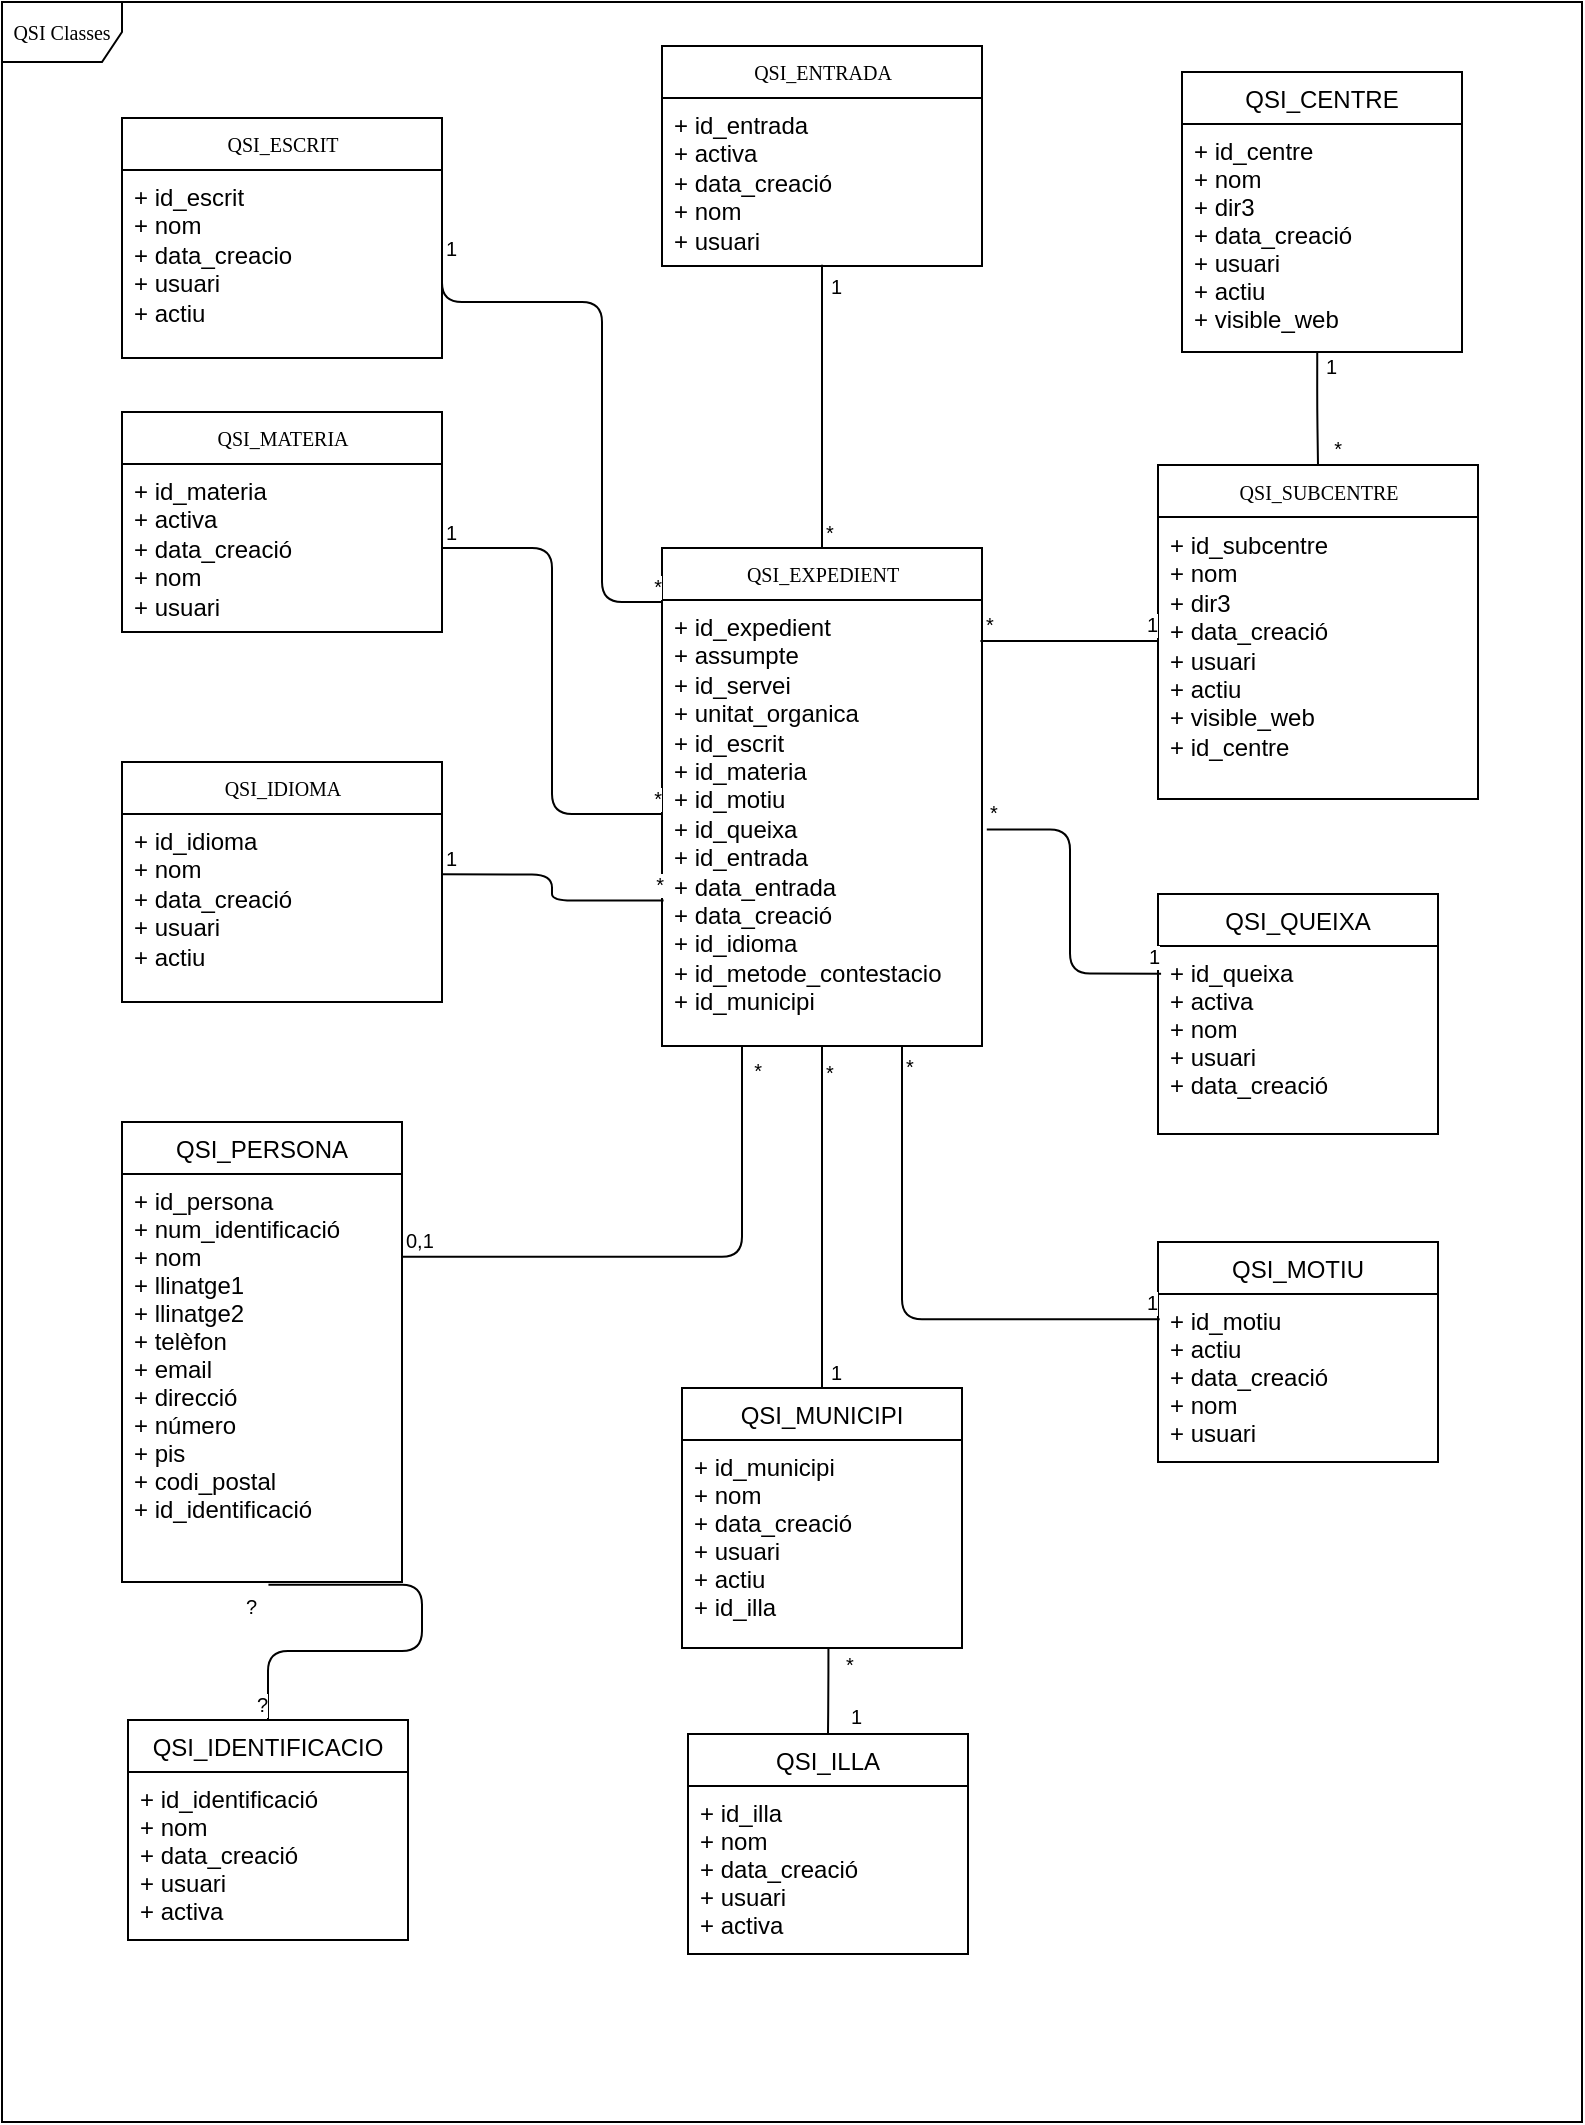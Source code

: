 <mxfile version="10.6.7" type="github"><diagram name="Page-1" id="c4acf3e9-155e-7222-9cf6-157b1a14988f"><mxGraphModel dx="1010" dy="583" grid="1" gridSize="10" guides="1" tooltips="1" connect="1" arrows="1" fold="1" page="1" pageScale="1" pageWidth="850" pageHeight="1100" background="#ffffff" math="0" shadow="0"><root><mxCell id="0"/><mxCell id="1" parent="0"/><mxCell id="17acba5748e5396b-1" value="QSI Classes" style="shape=umlFrame;whiteSpace=wrap;html=1;rounded=0;shadow=0;comic=0;labelBackgroundColor=none;strokeColor=#000000;strokeWidth=1;fillColor=#ffffff;fontFamily=Verdana;fontSize=10;fontColor=#000000;align=center;" parent="1" vertex="1"><mxGeometry x="20" y="20" width="790" height="1060" as="geometry"/></mxCell><mxCell id="17acba5748e5396b-2" value="QSI_SUBCENTRE" style="swimlane;html=1;fontStyle=0;childLayout=stackLayout;horizontal=1;startSize=26;fillColor=none;horizontalStack=0;resizeParent=1;resizeLast=0;collapsible=1;marginBottom=0;swimlaneFillColor=#ffffff;rounded=0;shadow=0;comic=0;labelBackgroundColor=none;strokeColor=#000000;strokeWidth=1;fontFamily=Verdana;fontSize=10;fontColor=#000000;align=center;" parent="1" vertex="1"><mxGeometry x="598" y="251.5" width="160" height="167" as="geometry"/></mxCell><mxCell id="17acba5748e5396b-3" value="+ id_subcentre&lt;br&gt;+ nom&lt;br&gt;+ dir3&lt;br&gt;+ data_creació&lt;br&gt;+ usuari&lt;br&gt;+ actiu&lt;br&gt;+ visible_web&lt;br&gt;+ id_centre&lt;br&gt;" style="text;html=1;strokeColor=none;fillColor=none;align=left;verticalAlign=top;spacingLeft=4;spacingRight=4;whiteSpace=wrap;overflow=hidden;rotatable=0;points=[[0,0.5],[1,0.5]];portConstraint=eastwest;" parent="17acba5748e5396b-2" vertex="1"><mxGeometry y="26" width="160" height="124" as="geometry"/></mxCell><mxCell id="17acba5748e5396b-20" value="QSI_ENTRADA" style="swimlane;html=1;fontStyle=0;childLayout=stackLayout;horizontal=1;startSize=26;fillColor=none;horizontalStack=0;resizeParent=1;resizeLast=0;collapsible=1;marginBottom=0;swimlaneFillColor=#ffffff;rounded=0;shadow=0;comic=0;labelBackgroundColor=none;strokeColor=#000000;strokeWidth=1;fontFamily=Verdana;fontSize=10;fontColor=#000000;align=center;" parent="1" vertex="1"><mxGeometry x="350" y="42" width="160" height="110" as="geometry"/></mxCell><mxCell id="17acba5748e5396b-21" value="+ id_entrada&lt;br&gt;+ activa&lt;br&gt;+ data_creació&lt;br&gt;+ nom&lt;br&gt;+ usuari&lt;br&gt;" style="text;html=1;strokeColor=none;fillColor=none;align=left;verticalAlign=top;spacingLeft=4;spacingRight=4;whiteSpace=wrap;overflow=hidden;rotatable=0;points=[[0,0.5],[1,0.5]];portConstraint=eastwest;" parent="17acba5748e5396b-20" vertex="1"><mxGeometry y="26" width="160" height="84" as="geometry"/></mxCell><mxCell id="17acba5748e5396b-30" value="QSI_EXPEDIENT" style="swimlane;html=1;fontStyle=0;childLayout=stackLayout;horizontal=1;startSize=26;fillColor=none;horizontalStack=0;resizeParent=1;resizeLast=0;collapsible=1;marginBottom=0;swimlaneFillColor=#ffffff;rounded=0;shadow=0;comic=0;labelBackgroundColor=none;strokeColor=#000000;strokeWidth=1;fontFamily=Verdana;fontSize=10;fontColor=#000000;align=center;" parent="1" vertex="1"><mxGeometry x="350" y="293" width="160" height="249" as="geometry"/></mxCell><mxCell id="17acba5748e5396b-31" value="+ id_expedient&lt;br&gt;+ assumpte&lt;br&gt;+ id_servei&lt;br&gt;+ unitat_organica&lt;br&gt;+ id_escrit&lt;br&gt;+ id_materia&lt;br&gt;+ id_motiu&lt;br&gt;+ id_queixa&lt;br&gt;+ id_entrada&lt;br&gt;+ data_entrada&lt;br&gt;+ data_creació&lt;br&gt;+ id_idioma&lt;br&gt;+ id_metode_contestacio&lt;br&gt;+ id_municipi&lt;br&gt;&lt;br&gt;" style="text;html=1;strokeColor=none;fillColor=none;align=left;verticalAlign=top;spacingLeft=4;spacingRight=4;whiteSpace=wrap;overflow=hidden;rotatable=0;points=[[0,0.5],[1,0.5]];portConstraint=eastwest;" parent="17acba5748e5396b-30" vertex="1"><mxGeometry y="26" width="160" height="214" as="geometry"/></mxCell><mxCell id="17acba5748e5396b-44" value="QSI_IDIOMA" style="swimlane;html=1;fontStyle=0;childLayout=stackLayout;horizontal=1;startSize=26;fillColor=none;horizontalStack=0;resizeParent=1;resizeLast=0;collapsible=1;marginBottom=0;swimlaneFillColor=#ffffff;rounded=0;shadow=0;comic=0;labelBackgroundColor=none;strokeColor=#000000;strokeWidth=1;fontFamily=Verdana;fontSize=10;fontColor=#000000;align=center;" parent="1" vertex="1"><mxGeometry x="80" y="400" width="160" height="120" as="geometry"/></mxCell><mxCell id="17acba5748e5396b-45" value="+ id_idioma&lt;br&gt;+ nom&lt;br&gt;+ data_creació&lt;br&gt;+ usuari&lt;br&gt;+ actiu&lt;br&gt;" style="text;html=1;strokeColor=none;fillColor=none;align=left;verticalAlign=top;spacingLeft=4;spacingRight=4;whiteSpace=wrap;overflow=hidden;rotatable=0;points=[[0,0.5],[1,0.5]];portConstraint=eastwest;" parent="17acba5748e5396b-44" vertex="1"><mxGeometry y="26" width="160" height="94" as="geometry"/></mxCell><mxCell id="5d2195bd80daf111-1" value="QSI_MATERIA" style="swimlane;html=1;fontStyle=0;childLayout=stackLayout;horizontal=1;startSize=26;fillColor=none;horizontalStack=0;resizeParent=1;resizeLast=0;collapsible=1;marginBottom=0;swimlaneFillColor=#ffffff;rounded=0;shadow=0;comic=0;labelBackgroundColor=none;strokeColor=#000000;strokeWidth=1;fontFamily=Verdana;fontSize=10;fontColor=#000000;align=center;" parent="1" vertex="1"><mxGeometry x="80" y="225" width="160" height="110" as="geometry"/></mxCell><mxCell id="5d2195bd80daf111-2" value="+ id_materia&lt;br&gt;+ activa&lt;br&gt;+ data_creació&lt;br&gt;+ nom&lt;br&gt;+ usuari&lt;br&gt;" style="text;html=1;strokeColor=none;fillColor=none;align=left;verticalAlign=top;spacingLeft=4;spacingRight=4;whiteSpace=wrap;overflow=hidden;rotatable=0;points=[[0,0.5],[1,0.5]];portConstraint=eastwest;" parent="5d2195bd80daf111-1" vertex="1"><mxGeometry y="26" width="160" height="84" as="geometry"/></mxCell><mxCell id="5d2195bd80daf111-5" value="QSI_ESCRIT" style="swimlane;html=1;fontStyle=0;childLayout=stackLayout;horizontal=1;startSize=26;fillColor=none;horizontalStack=0;resizeParent=1;resizeLast=0;collapsible=1;marginBottom=0;swimlaneFillColor=#ffffff;rounded=0;shadow=0;comic=0;labelBackgroundColor=none;strokeColor=#000000;strokeWidth=1;fontFamily=Verdana;fontSize=10;fontColor=#000000;align=center;" parent="1" vertex="1"><mxGeometry x="80" y="78" width="160" height="120" as="geometry"/></mxCell><mxCell id="5d2195bd80daf111-6" value="+ id_escrit&lt;br&gt;+ nom&lt;br&gt;+ data_creacio&lt;br&gt;+ usuari&lt;br&gt;+ actiu&lt;br&gt;" style="text;html=1;strokeColor=none;fillColor=none;align=left;verticalAlign=top;spacingLeft=4;spacingRight=4;whiteSpace=wrap;overflow=hidden;rotatable=0;points=[[0,0.5],[1,0.5]];portConstraint=eastwest;" parent="5d2195bd80daf111-5" vertex="1"><mxGeometry y="26" width="160" height="94" as="geometry"/></mxCell><mxCell id="NokSwLGzuwsVAimZ9-9i-4" value="" style="endArrow=none;html=1;edgeStyle=orthogonalEdgeStyle;exitX=0.5;exitY=0;exitDx=0;exitDy=0;entryX=0.5;entryY=0.993;entryDx=0;entryDy=0;entryPerimeter=0;" edge="1" parent="1" source="17acba5748e5396b-30" target="17acba5748e5396b-21"><mxGeometry relative="1" as="geometry"><mxPoint x="490" y="200" as="sourcePoint"/><mxPoint x="650" y="200" as="targetPoint"/></mxGeometry></mxCell><mxCell id="NokSwLGzuwsVAimZ9-9i-5" value="*" style="resizable=0;html=1;align=left;verticalAlign=bottom;labelBackgroundColor=#ffffff;fontSize=10;" connectable="0" vertex="1" parent="NokSwLGzuwsVAimZ9-9i-4"><mxGeometry x="-1" relative="1" as="geometry"/></mxCell><mxCell id="NokSwLGzuwsVAimZ9-9i-6" value="1" style="resizable=0;html=1;align=right;verticalAlign=bottom;labelBackgroundColor=#ffffff;fontSize=10;" connectable="0" vertex="1" parent="NokSwLGzuwsVAimZ9-9i-4"><mxGeometry x="1" relative="1" as="geometry"><mxPoint x="10" y="19" as="offset"/></mxGeometry></mxCell><mxCell id="NokSwLGzuwsVAimZ9-9i-7" value="QSI_CENTRE" style="swimlane;fontStyle=0;childLayout=stackLayout;horizontal=1;startSize=26;fillColor=none;horizontalStack=0;resizeParent=1;resizeParentMax=0;resizeLast=0;collapsible=1;marginBottom=0;" vertex="1" parent="1"><mxGeometry x="610" y="55" width="140" height="140" as="geometry"/></mxCell><mxCell id="NokSwLGzuwsVAimZ9-9i-8" value="+ id_centre&#10;+ nom&#10;+ dir3&#10;+ data_creació&#10;+ usuari&#10;+ actiu&#10;+ visible_web&#10;" style="text;strokeColor=none;fillColor=none;align=left;verticalAlign=top;spacingLeft=4;spacingRight=4;overflow=hidden;rotatable=0;points=[[0,0.5],[1,0.5]];portConstraint=eastwest;" vertex="1" parent="NokSwLGzuwsVAimZ9-9i-7"><mxGeometry y="26" width="140" height="114" as="geometry"/></mxCell><mxCell id="NokSwLGzuwsVAimZ9-9i-18" value="" style="endArrow=none;html=1;edgeStyle=orthogonalEdgeStyle;exitX=0.483;exitY=1.004;exitDx=0;exitDy=0;exitPerimeter=0;entryX=0.5;entryY=0;entryDx=0;entryDy=0;" edge="1" parent="1" source="NokSwLGzuwsVAimZ9-9i-8" target="17acba5748e5396b-2"><mxGeometry relative="1" as="geometry"><mxPoint x="570" y="501.5" as="sourcePoint"/><mxPoint x="730" y="501.5" as="targetPoint"/></mxGeometry></mxCell><mxCell id="NokSwLGzuwsVAimZ9-9i-19" value="1&lt;br&gt;" style="resizable=0;html=1;align=left;verticalAlign=bottom;labelBackgroundColor=#ffffff;fontSize=10;" connectable="0" vertex="1" parent="NokSwLGzuwsVAimZ9-9i-18"><mxGeometry x="-1" relative="1" as="geometry"><mxPoint x="2" y="15" as="offset"/></mxGeometry></mxCell><mxCell id="NokSwLGzuwsVAimZ9-9i-20" value="*" style="resizable=0;html=1;align=right;verticalAlign=bottom;labelBackgroundColor=#ffffff;fontSize=10;" connectable="0" vertex="1" parent="NokSwLGzuwsVAimZ9-9i-18"><mxGeometry x="1" relative="1" as="geometry"><mxPoint x="12" as="offset"/></mxGeometry></mxCell><mxCell id="NokSwLGzuwsVAimZ9-9i-21" value="QSI_QUEIXA" style="swimlane;fontStyle=0;childLayout=stackLayout;horizontal=1;startSize=26;fillColor=none;horizontalStack=0;resizeParent=1;resizeParentMax=0;resizeLast=0;collapsible=1;marginBottom=0;" vertex="1" parent="1"><mxGeometry x="598" y="466" width="140" height="120" as="geometry"/></mxCell><mxCell id="NokSwLGzuwsVAimZ9-9i-22" value="+ id_queixa&#10;+ activa&#10;+ nom&#10;+ usuari&#10;+ data_creació&#10;" style="text;strokeColor=none;fillColor=none;align=left;verticalAlign=top;spacingLeft=4;spacingRight=4;overflow=hidden;rotatable=0;points=[[0,0.5],[1,0.5]];portConstraint=eastwest;" vertex="1" parent="NokSwLGzuwsVAimZ9-9i-21"><mxGeometry y="26" width="140" height="94" as="geometry"/></mxCell><mxCell id="NokSwLGzuwsVAimZ9-9i-25" value="QSI_MOTIU" style="swimlane;fontStyle=0;childLayout=stackLayout;horizontal=1;startSize=26;fillColor=none;horizontalStack=0;resizeParent=1;resizeParentMax=0;resizeLast=0;collapsible=1;marginBottom=0;" vertex="1" parent="1"><mxGeometry x="598" y="640" width="140" height="110" as="geometry"/></mxCell><mxCell id="NokSwLGzuwsVAimZ9-9i-26" value="+ id_motiu&#10;+ actiu&#10;+ data_creació&#10;+ nom&#10;+ usuari&#10;" style="text;strokeColor=none;fillColor=none;align=left;verticalAlign=top;spacingLeft=4;spacingRight=4;overflow=hidden;rotatable=0;points=[[0,0.5],[1,0.5]];portConstraint=eastwest;" vertex="1" parent="NokSwLGzuwsVAimZ9-9i-25"><mxGeometry y="26" width="140" height="84" as="geometry"/></mxCell><mxCell id="NokSwLGzuwsVAimZ9-9i-29" value="QSI_MUNICIPI" style="swimlane;fontStyle=0;childLayout=stackLayout;horizontal=1;startSize=26;fillColor=none;horizontalStack=0;resizeParent=1;resizeParentMax=0;resizeLast=0;collapsible=1;marginBottom=0;" vertex="1" parent="1"><mxGeometry x="360" y="713" width="140" height="130" as="geometry"/></mxCell><mxCell id="NokSwLGzuwsVAimZ9-9i-30" value="+ id_municipi&#10;+ nom&#10;+ data_creació&#10;+ usuari&#10;+ actiu&#10;+ id_illa&#10;" style="text;strokeColor=none;fillColor=none;align=left;verticalAlign=top;spacingLeft=4;spacingRight=4;overflow=hidden;rotatable=0;points=[[0,0.5],[1,0.5]];portConstraint=eastwest;" vertex="1" parent="NokSwLGzuwsVAimZ9-9i-29"><mxGeometry y="26" width="140" height="104" as="geometry"/></mxCell><mxCell id="NokSwLGzuwsVAimZ9-9i-33" value="QSI_ILLA" style="swimlane;fontStyle=0;childLayout=stackLayout;horizontal=1;startSize=26;fillColor=none;horizontalStack=0;resizeParent=1;resizeParentMax=0;resizeLast=0;collapsible=1;marginBottom=0;" vertex="1" parent="1"><mxGeometry x="363" y="886" width="140" height="110" as="geometry"/></mxCell><mxCell id="NokSwLGzuwsVAimZ9-9i-34" value="+ id_illa&#10;+ nom&#10;+ data_creació&#10;+ usuari&#10;+ activa&#10;" style="text;strokeColor=none;fillColor=none;align=left;verticalAlign=top;spacingLeft=4;spacingRight=4;overflow=hidden;rotatable=0;points=[[0,0.5],[1,0.5]];portConstraint=eastwest;" vertex="1" parent="NokSwLGzuwsVAimZ9-9i-33"><mxGeometry y="26" width="140" height="84" as="geometry"/></mxCell><mxCell id="NokSwLGzuwsVAimZ9-9i-37" value="QSI_PERSONA" style="swimlane;fontStyle=0;childLayout=stackLayout;horizontal=1;startSize=26;fillColor=none;horizontalStack=0;resizeParent=1;resizeParentMax=0;resizeLast=0;collapsible=1;marginBottom=0;" vertex="1" parent="1"><mxGeometry x="80" y="580" width="140" height="230" as="geometry"/></mxCell><mxCell id="NokSwLGzuwsVAimZ9-9i-38" value="+ id_persona&#10;+ num_identificació&#10;+ nom&#10;+ llinatge1&#10;+ llinatge2&#10;+ telèfon&#10;+ email&#10;+ direcció&#10;+ número&#10;+ pis&#10;+ codi_postal&#10;+ id_identificació&#10;" style="text;strokeColor=none;fillColor=none;align=left;verticalAlign=top;spacingLeft=4;spacingRight=4;overflow=hidden;rotatable=0;points=[[0,0.5],[1,0.5]];portConstraint=eastwest;" vertex="1" parent="NokSwLGzuwsVAimZ9-9i-37"><mxGeometry y="26" width="140" height="204" as="geometry"/></mxCell><mxCell id="NokSwLGzuwsVAimZ9-9i-41" value="QSI_IDENTIFICACIO" style="swimlane;fontStyle=0;childLayout=stackLayout;horizontal=1;startSize=26;fillColor=none;horizontalStack=0;resizeParent=1;resizeParentMax=0;resizeLast=0;collapsible=1;marginBottom=0;" vertex="1" parent="1"><mxGeometry x="83" y="879" width="140" height="110" as="geometry"/></mxCell><mxCell id="NokSwLGzuwsVAimZ9-9i-42" value="+ id_identificació&#10;+ nom&#10;+ data_creació&#10;+ usuari&#10;+ activa&#10;" style="text;strokeColor=none;fillColor=none;align=left;verticalAlign=top;spacingLeft=4;spacingRight=4;overflow=hidden;rotatable=0;points=[[0,0.5],[1,0.5]];portConstraint=eastwest;" vertex="1" parent="NokSwLGzuwsVAimZ9-9i-41"><mxGeometry y="26" width="140" height="84" as="geometry"/></mxCell><mxCell id="NokSwLGzuwsVAimZ9-9i-45" value="" style="endArrow=none;html=1;edgeStyle=orthogonalEdgeStyle;exitX=1;exitY=0.5;exitDx=0;exitDy=0;" edge="1" parent="1" source="5d2195bd80daf111-6" target="17acba5748e5396b-31"><mxGeometry relative="1" as="geometry"><mxPoint x="140" y="170" as="sourcePoint"/><mxPoint x="300" y="170" as="targetPoint"/><Array as="points"><mxPoint x="240" y="170"/><mxPoint x="320" y="170"/><mxPoint x="320" y="320"/></Array></mxGeometry></mxCell><mxCell id="NokSwLGzuwsVAimZ9-9i-46" value="1" style="resizable=0;html=1;align=left;verticalAlign=bottom;labelBackgroundColor=#ffffff;fontSize=10;" connectable="0" vertex="1" parent="NokSwLGzuwsVAimZ9-9i-45"><mxGeometry x="-1" relative="1" as="geometry"/></mxCell><mxCell id="NokSwLGzuwsVAimZ9-9i-47" value="*" style="resizable=0;html=1;align=right;verticalAlign=bottom;labelBackgroundColor=#ffffff;fontSize=10;" connectable="0" vertex="1" parent="NokSwLGzuwsVAimZ9-9i-45"><mxGeometry x="1" relative="1" as="geometry"/></mxCell><mxCell id="NokSwLGzuwsVAimZ9-9i-48" value="" style="endArrow=none;html=1;edgeStyle=orthogonalEdgeStyle;entryX=0;entryY=0.5;entryDx=0;entryDy=0;exitX=1;exitY=0.5;exitDx=0;exitDy=0;" edge="1" parent="1" source="5d2195bd80daf111-2" target="17acba5748e5396b-31"><mxGeometry relative="1" as="geometry"><mxPoint x="230" y="320" as="sourcePoint"/><mxPoint x="390" y="320" as="targetPoint"/></mxGeometry></mxCell><mxCell id="NokSwLGzuwsVAimZ9-9i-49" value="1" style="resizable=0;html=1;align=left;verticalAlign=bottom;labelBackgroundColor=#ffffff;fontSize=10;" connectable="0" vertex="1" parent="NokSwLGzuwsVAimZ9-9i-48"><mxGeometry x="-1" relative="1" as="geometry"/></mxCell><mxCell id="NokSwLGzuwsVAimZ9-9i-50" value="*" style="resizable=0;html=1;align=right;verticalAlign=bottom;labelBackgroundColor=#ffffff;fontSize=10;" connectable="0" vertex="1" parent="NokSwLGzuwsVAimZ9-9i-48"><mxGeometry x="1" relative="1" as="geometry"/></mxCell><mxCell id="NokSwLGzuwsVAimZ9-9i-51" value="" style="endArrow=none;html=1;edgeStyle=orthogonalEdgeStyle;entryX=0.005;entryY=0.702;entryDx=0;entryDy=0;entryPerimeter=0;exitX=0.997;exitY=0.321;exitDx=0;exitDy=0;exitPerimeter=0;" edge="1" parent="1" source="17acba5748e5396b-45" target="17acba5748e5396b-31"><mxGeometry relative="1" as="geometry"><mxPoint x="230" y="480" as="sourcePoint"/><mxPoint x="390" y="480" as="targetPoint"/></mxGeometry></mxCell><mxCell id="NokSwLGzuwsVAimZ9-9i-52" value="1" style="resizable=0;html=1;align=left;verticalAlign=bottom;labelBackgroundColor=#ffffff;fontSize=10;" connectable="0" vertex="1" parent="NokSwLGzuwsVAimZ9-9i-51"><mxGeometry x="-1" relative="1" as="geometry"/></mxCell><mxCell id="NokSwLGzuwsVAimZ9-9i-53" value="*" style="resizable=0;html=1;align=right;verticalAlign=bottom;labelBackgroundColor=#ffffff;fontSize=10;" connectable="0" vertex="1" parent="NokSwLGzuwsVAimZ9-9i-51"><mxGeometry x="1" relative="1" as="geometry"/></mxCell><mxCell id="NokSwLGzuwsVAimZ9-9i-54" value="" style="endArrow=none;html=1;edgeStyle=orthogonalEdgeStyle;entryX=0.25;entryY=1;entryDx=0;entryDy=0;exitX=0.997;exitY=0.203;exitDx=0;exitDy=0;exitPerimeter=0;" edge="1" parent="1" source="NokSwLGzuwsVAimZ9-9i-38" target="17acba5748e5396b-30"><mxGeometry relative="1" as="geometry"><mxPoint x="210" y="650" as="sourcePoint"/><mxPoint x="370" y="650" as="targetPoint"/></mxGeometry></mxCell><mxCell id="NokSwLGzuwsVAimZ9-9i-55" value="0,1" style="resizable=0;html=1;align=left;verticalAlign=bottom;labelBackgroundColor=#ffffff;fontSize=10;" connectable="0" vertex="1" parent="NokSwLGzuwsVAimZ9-9i-54"><mxGeometry x="-1" relative="1" as="geometry"/></mxCell><mxCell id="NokSwLGzuwsVAimZ9-9i-56" value="*" style="resizable=0;html=1;align=right;verticalAlign=bottom;labelBackgroundColor=#ffffff;fontSize=10;" connectable="0" vertex="1" parent="NokSwLGzuwsVAimZ9-9i-54"><mxGeometry x="1" relative="1" as="geometry"><mxPoint x="10" y="21" as="offset"/></mxGeometry></mxCell><mxCell id="NokSwLGzuwsVAimZ9-9i-57" value="" style="endArrow=none;html=1;edgeStyle=orthogonalEdgeStyle;entryX=0.5;entryY=0;entryDx=0;entryDy=0;exitX=0.523;exitY=1.007;exitDx=0;exitDy=0;exitPerimeter=0;" edge="1" parent="1" source="NokSwLGzuwsVAimZ9-9i-38" target="NokSwLGzuwsVAimZ9-9i-41"><mxGeometry relative="1" as="geometry"><mxPoint x="150" y="810" as="sourcePoint"/><mxPoint x="310" y="800" as="targetPoint"/></mxGeometry></mxCell><mxCell id="NokSwLGzuwsVAimZ9-9i-58" value="?" style="resizable=0;html=1;align=left;verticalAlign=bottom;labelBackgroundColor=#ffffff;fontSize=10;" connectable="0" vertex="1" parent="NokSwLGzuwsVAimZ9-9i-57"><mxGeometry x="-1" relative="1" as="geometry"><mxPoint x="-13" y="19" as="offset"/></mxGeometry></mxCell><mxCell id="NokSwLGzuwsVAimZ9-9i-59" value="?" style="resizable=0;html=1;align=right;verticalAlign=bottom;labelBackgroundColor=#ffffff;fontSize=10;" connectable="0" vertex="1" parent="NokSwLGzuwsVAimZ9-9i-57"><mxGeometry x="1" relative="1" as="geometry"/></mxCell><mxCell id="NokSwLGzuwsVAimZ9-9i-60" value="" style="endArrow=none;html=1;edgeStyle=orthogonalEdgeStyle;entryX=0.5;entryY=0;entryDx=0;entryDy=0;exitX=0.5;exitY=1;exitDx=0;exitDy=0;" edge="1" parent="1" source="17acba5748e5396b-30" target="NokSwLGzuwsVAimZ9-9i-29"><mxGeometry relative="1" as="geometry"><mxPoint x="450" y="530" as="sourcePoint"/><mxPoint x="610" y="520" as="targetPoint"/></mxGeometry></mxCell><mxCell id="NokSwLGzuwsVAimZ9-9i-61" value="*" style="resizable=0;html=1;align=left;verticalAlign=bottom;labelBackgroundColor=#ffffff;fontSize=10;" connectable="0" vertex="1" parent="NokSwLGzuwsVAimZ9-9i-60"><mxGeometry x="-1" relative="1" as="geometry"><mxPoint y="21" as="offset"/></mxGeometry></mxCell><mxCell id="NokSwLGzuwsVAimZ9-9i-62" value="1" style="resizable=0;html=1;align=right;verticalAlign=bottom;labelBackgroundColor=#ffffff;fontSize=10;" connectable="0" vertex="1" parent="NokSwLGzuwsVAimZ9-9i-60"><mxGeometry x="1" relative="1" as="geometry"><mxPoint x="10" as="offset"/></mxGeometry></mxCell><mxCell id="NokSwLGzuwsVAimZ9-9i-63" value="" style="endArrow=none;html=1;edgeStyle=orthogonalEdgeStyle;entryX=0.5;entryY=0;entryDx=0;entryDy=0;exitX=0.523;exitY=0.996;exitDx=0;exitDy=0;exitPerimeter=0;" edge="1" parent="1" source="NokSwLGzuwsVAimZ9-9i-30" target="NokSwLGzuwsVAimZ9-9i-33"><mxGeometry relative="1" as="geometry"><mxPoint x="430" y="830" as="sourcePoint"/><mxPoint x="590" y="830" as="targetPoint"/></mxGeometry></mxCell><mxCell id="NokSwLGzuwsVAimZ9-9i-64" value="*" style="resizable=0;html=1;align=left;verticalAlign=bottom;labelBackgroundColor=#ffffff;fontSize=10;" connectable="0" vertex="1" parent="NokSwLGzuwsVAimZ9-9i-63"><mxGeometry x="-1" relative="1" as="geometry"><mxPoint x="7" y="17" as="offset"/></mxGeometry></mxCell><mxCell id="NokSwLGzuwsVAimZ9-9i-65" value="1" style="resizable=0;html=1;align=right;verticalAlign=bottom;labelBackgroundColor=#ffffff;fontSize=10;" connectable="0" vertex="1" parent="NokSwLGzuwsVAimZ9-9i-63"><mxGeometry x="1" relative="1" as="geometry"><mxPoint x="17" as="offset"/></mxGeometry></mxCell><mxCell id="NokSwLGzuwsVAimZ9-9i-66" value="" style="endArrow=none;html=1;edgeStyle=orthogonalEdgeStyle;exitX=0.995;exitY=0.096;exitDx=0;exitDy=0;exitPerimeter=0;" edge="1" parent="1" source="17acba5748e5396b-31" target="17acba5748e5396b-3"><mxGeometry relative="1" as="geometry"><mxPoint x="480" y="223" as="sourcePoint"/><mxPoint x="640" y="223" as="targetPoint"/></mxGeometry></mxCell><mxCell id="NokSwLGzuwsVAimZ9-9i-67" value="*" style="resizable=0;html=1;align=left;verticalAlign=bottom;labelBackgroundColor=#ffffff;fontSize=10;" connectable="0" vertex="1" parent="NokSwLGzuwsVAimZ9-9i-66"><mxGeometry x="-1" relative="1" as="geometry"><mxPoint x="1" y="-0.5" as="offset"/></mxGeometry></mxCell><mxCell id="NokSwLGzuwsVAimZ9-9i-68" value="1" style="resizable=0;html=1;align=right;verticalAlign=bottom;labelBackgroundColor=#ffffff;fontSize=10;" connectable="0" vertex="1" parent="NokSwLGzuwsVAimZ9-9i-66"><mxGeometry x="1" relative="1" as="geometry"/></mxCell><mxCell id="NokSwLGzuwsVAimZ9-9i-69" value="" style="endArrow=none;html=1;edgeStyle=orthogonalEdgeStyle;exitX=1.015;exitY=0.536;exitDx=0;exitDy=0;exitPerimeter=0;entryX=0.011;entryY=0.147;entryDx=0;entryDy=0;entryPerimeter=0;" edge="1" parent="1" source="17acba5748e5396b-31" target="NokSwLGzuwsVAimZ9-9i-22"><mxGeometry relative="1" as="geometry"><mxPoint x="550" y="440" as="sourcePoint"/><mxPoint x="710" y="440" as="targetPoint"/></mxGeometry></mxCell><mxCell id="NokSwLGzuwsVAimZ9-9i-70" value="*" style="resizable=0;html=1;align=left;verticalAlign=bottom;labelBackgroundColor=#ffffff;fontSize=10;" connectable="0" vertex="1" parent="NokSwLGzuwsVAimZ9-9i-69"><mxGeometry x="-1" relative="1" as="geometry"/></mxCell><mxCell id="NokSwLGzuwsVAimZ9-9i-71" value="1" style="resizable=0;html=1;align=right;verticalAlign=bottom;labelBackgroundColor=#ffffff;fontSize=10;" connectable="0" vertex="1" parent="NokSwLGzuwsVAimZ9-9i-69"><mxGeometry x="1" relative="1" as="geometry"/></mxCell><mxCell id="NokSwLGzuwsVAimZ9-9i-72" value="" style="endArrow=none;html=1;edgeStyle=orthogonalEdgeStyle;entryX=0.006;entryY=0.15;entryDx=0;entryDy=0;entryPerimeter=0;exitX=0.75;exitY=1;exitDx=0;exitDy=0;" edge="1" parent="1" source="17acba5748e5396b-30" target="NokSwLGzuwsVAimZ9-9i-26"><mxGeometry relative="1" as="geometry"><mxPoint x="490" y="610" as="sourcePoint"/><mxPoint x="650" y="610" as="targetPoint"/></mxGeometry></mxCell><mxCell id="NokSwLGzuwsVAimZ9-9i-73" value="*" style="resizable=0;html=1;align=left;verticalAlign=bottom;labelBackgroundColor=#ffffff;fontSize=10;" connectable="0" vertex="1" parent="NokSwLGzuwsVAimZ9-9i-72"><mxGeometry x="-1" relative="1" as="geometry"><mxPoint y="18" as="offset"/></mxGeometry></mxCell><mxCell id="NokSwLGzuwsVAimZ9-9i-74" value="1" style="resizable=0;html=1;align=right;verticalAlign=bottom;labelBackgroundColor=#ffffff;fontSize=10;" connectable="0" vertex="1" parent="NokSwLGzuwsVAimZ9-9i-72"><mxGeometry x="1" relative="1" as="geometry"/></mxCell></root></mxGraphModel></diagram></mxfile>